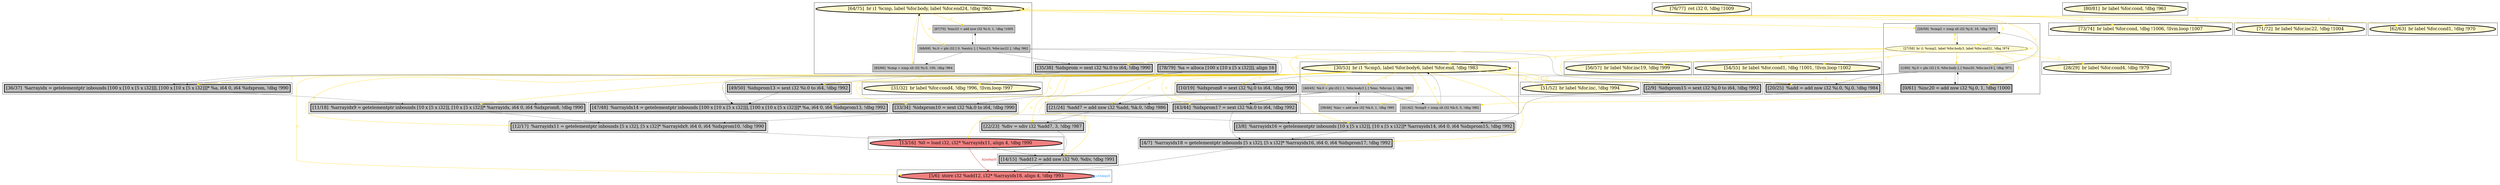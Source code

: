 
digraph G {



node189->node181 [style=solid,color=gold,label="C",penwidth=1.0,fontcolor=gold ]
node189->node199 [style=solid,color=gold,label="C",penwidth=1.0,fontcolor=gold ]
node207->node192 [style=solid,color=gold,label="C",penwidth=1.0,fontcolor=gold ]
node189->node179 [style=solid,color=gold,label="C",penwidth=1.0,fontcolor=gold ]
node189->node170 [style=solid,color=gold,label="C",penwidth=1.0,fontcolor=gold ]
node189->node180 [style=solid,color=gold,label="C",penwidth=1.0,fontcolor=gold ]
node179->node170 [style=solid,color=black,label="",penwidth=0.5,fontcolor=black ]
node182->node171 [style=solid,color=black,label="",penwidth=0.5,fontcolor=black ]
node205->node206 [style=solid,color=black,label="",penwidth=0.5,fontcolor=black ]
node191->node193 [style=solid,color=gold,label="C",penwidth=1.0,fontcolor=gold ]
node187->node190 [style=solid,color=black,label="",penwidth=0.5,fontcolor=black ]
node207->node191 [style=solid,color=gold,label="C",penwidth=1.0,fontcolor=gold ]
node206->node210 [style=solid,color=black,label="",penwidth=0.5,fontcolor=black ]
node189->node175 [style=solid,color=gold,label="C",penwidth=1.0,fontcolor=gold ]
node192->node191 [style=solid,color=black,label="",penwidth=0.5,fontcolor=black ]
node207->node207 [style=solid,color=gold,label="C",penwidth=1.0,fontcolor=gold ]
node188->node187 [style=solid,color=black,label="",penwidth=0.5,fontcolor=black ]
node206->node177 [style=solid,color=black,label="",penwidth=0.5,fontcolor=black ]
node173->node172 [style=solid,color=black,label="",penwidth=0.5,fontcolor=black ]
node191->node195 [style=solid,color=gold,label="C",penwidth=1.0,fontcolor=gold ]
node189->node176 [style=solid,color=gold,label="C",penwidth=1.0,fontcolor=gold ]
node187->node199 [style=solid,color=black,label="",penwidth=0.5,fontcolor=black ]
node193->node194 [style=solid,color=black,label="",penwidth=0.5,fontcolor=black ]
node191->node196 [style=solid,color=gold,label="C",penwidth=1.0,fontcolor=gold ]
node184->node184 [style=solid,color=dodgerblue,label="O|dep|0",penwidth=1.0,fontcolor=dodgerblue ]
node207->node194 [style=solid,color=gold,label="C",penwidth=1.0,fontcolor=gold ]
node174->node200 [style=solid,color=black,label="",penwidth=0.5,fontcolor=black ]
node189->node184 [style=solid,color=gold,label="C",penwidth=1.0,fontcolor=gold ]
node200->node181 [style=solid,color=black,label="",penwidth=0.5,fontcolor=black ]
node208->node207 [style=solid,color=black,label="",penwidth=0.5,fontcolor=black ]
node172->node171 [style=solid,color=black,label="",penwidth=0.5,fontcolor=black ]
node209->node200 [style=solid,color=black,label="",penwidth=0.5,fontcolor=black ]
node189->node174 [style=solid,color=gold,label="C",penwidth=1.0,fontcolor=gold ]
node189->node204 [style=solid,color=gold,label="C",penwidth=1.0,fontcolor=gold ]
node210->node183 [style=solid,color=black,label="",penwidth=0.5,fontcolor=black ]
node207->node205 [style=solid,color=gold,label="C",penwidth=1.0,fontcolor=gold ]
node175->node170 [style=solid,color=black,label="",penwidth=0.5,fontcolor=black ]
node191->node187 [style=solid,color=gold,label="C",penwidth=1.0,fontcolor=gold ]
node187->node176 [style=solid,color=black,label="",penwidth=0.5,fontcolor=black ]
node194->node177 [style=solid,color=black,label="",penwidth=0.5,fontcolor=black ]
node207->node201 [style=solid,color=gold,label="C",penwidth=1.0,fontcolor=gold ]
node189->node189 [style=solid,color=gold,label="C",penwidth=1.0,fontcolor=gold ]
node187->node188 [style=solid,color=black,label="",penwidth=0.5,fontcolor=black ]
node191->node178 [style=solid,color=gold,label="C",penwidth=1.0,fontcolor=gold ]
node189->node183 [style=solid,color=gold,label="C",penwidth=1.0,fontcolor=gold ]
node176->node175 [style=solid,color=black,label="",penwidth=0.5,fontcolor=black ]
node191->node189 [style=solid,color=gold,label="C",penwidth=1.0,fontcolor=gold ]
node170->node184 [style=solid,color=black,label="",penwidth=0.5,fontcolor=black ]
node189->node202 [style=solid,color=gold,label="C",penwidth=1.0,fontcolor=gold ]
node194->node173 [style=solid,color=black,label="",penwidth=0.5,fontcolor=black ]
node191->node194 [style=solid,color=gold,label="C",penwidth=1.0,fontcolor=gold ]
node206->node208 [style=solid,color=black,label="",penwidth=0.5,fontcolor=black ]
node189->node172 [style=solid,color=gold,label="C",penwidth=1.0,fontcolor=gold ]
node207->node197 [style=solid,color=gold,label="C",penwidth=1.0,fontcolor=gold ]
node194->node174 [style=solid,color=black,label="",penwidth=0.5,fontcolor=black ]
node187->node182 [style=solid,color=black,label="",penwidth=0.5,fontcolor=black ]
node194->node192 [style=solid,color=black,label="",penwidth=0.5,fontcolor=black ]
node177->node176 [style=solid,color=black,label="",penwidth=0.5,fontcolor=black ]
node191->node192 [style=solid,color=gold,label="C",penwidth=1.0,fontcolor=gold ]
node206->node205 [style=solid,color=black,label="",penwidth=0.5,fontcolor=black ]
node185->node183 [style=solid,color=black,label="",penwidth=0.5,fontcolor=black ]
node183->node172 [style=solid,color=black,label="",penwidth=0.5,fontcolor=black ]
node191->node191 [style=solid,color=gold,label="C",penwidth=1.0,fontcolor=gold ]
node190->node189 [style=solid,color=black,label="",penwidth=0.5,fontcolor=black ]
node171->node179 [style=solid,color=black,label="",penwidth=0.5,fontcolor=black ]
node189->node210 [style=solid,color=gold,label="C",penwidth=1.0,fontcolor=gold ]
node189->node190 [style=solid,color=gold,label="C",penwidth=1.0,fontcolor=gold ]
node191->node190 [style=solid,color=gold,label="C",penwidth=1.0,fontcolor=gold ]
node204->node209 [style=solid,color=black,label="",penwidth=0.5,fontcolor=black ]
node199->node181 [style=solid,color=black,label="",penwidth=0.5,fontcolor=black ]
node189->node200 [style=solid,color=gold,label="C",penwidth=1.0,fontcolor=gold ]
node185->node209 [style=solid,color=black,label="",penwidth=0.5,fontcolor=black ]
node207->node198 [style=solid,color=gold,label="C",penwidth=1.0,fontcolor=gold ]
node189->node209 [style=solid,color=gold,label="C",penwidth=1.0,fontcolor=gold ]
node194->node193 [style=solid,color=black,label="",penwidth=0.5,fontcolor=black ]
node189->node173 [style=solid,color=gold,label="C",penwidth=1.0,fontcolor=gold ]
node207->node206 [style=solid,color=gold,label="C",penwidth=1.0,fontcolor=gold ]
node189->node187 [style=solid,color=gold,label="C",penwidth=1.0,fontcolor=gold ]
node181->node184 [style=solid,color=black,label="",penwidth=0.5,fontcolor=black ]
node207->node208 [style=solid,color=gold,label="C",penwidth=1.0,fontcolor=gold ]
node189->node182 [style=solid,color=gold,label="C",penwidth=1.0,fontcolor=gold ]
node206->node204 [style=solid,color=black,label="",penwidth=0.5,fontcolor=black ]
node189->node188 [style=solid,color=gold,label="C",penwidth=1.0,fontcolor=gold ]
node189->node177 [style=solid,color=gold,label="C",penwidth=1.0,fontcolor=gold ]
node179->node184 [style=solid,color=firebrick3,label="A|indep|0",penwidth=1.0,fontcolor=firebrick3 ]
node189->node171 [style=solid,color=gold,label="C",penwidth=1.0,fontcolor=gold ]


subgraph cluster27 {


node203 [penwidth=3.0,fontsize=20,fillcolor=lemonchiffon,label="[76/77]  ret i32 0, !dbg !1009",shape=ellipse,style=filled ]



}

subgraph cluster28 {


node204 [penwidth=3.0,fontsize=20,fillcolor=grey,label="[49/50]  %idxprom13 = sext i32 %i.0 to i64, !dbg !992",shape=rectangle,style=filled ]



}

subgraph cluster26 {


node202 [penwidth=3.0,fontsize=20,fillcolor=lemonchiffon,label="[51/52]  br label %for.inc, !dbg !994",shape=ellipse,style=filled ]



}

subgraph cluster29 {


node208 [fillcolor=grey,label="[65/66]  %cmp = icmp slt i32 %i.0, 100, !dbg !964",shape=rectangle,style=filled ]
node207 [penwidth=3.0,fontsize=20,fillcolor=lemonchiffon,label="[64/75]  br i1 %cmp, label %for.body, label %for.end24, !dbg !965",shape=ellipse,style=filled ]
node205 [fillcolor=grey,label="[67/70]  %inc23 = add nsw i32 %i.0, 1, !dbg !1005",shape=rectangle,style=filled ]
node206 [fillcolor=grey,label="[68/69]  %i.0 = phi i32 [ 0, %entry ], [ %inc23, %for.inc22 ], !dbg !962",shape=rectangle,style=filled ]



}

subgraph cluster25 {


node201 [penwidth=3.0,fontsize=20,fillcolor=lemonchiffon,label="[73/74]  br label %for.cond, !dbg !1006, !llvm.loop !1007",shape=ellipse,style=filled ]



}

subgraph cluster24 {


node200 [penwidth=3.0,fontsize=20,fillcolor=grey,label="[3/8]  %arrayidx16 = getelementptr inbounds [10 x [5 x i32]], [10 x [5 x i32]]* %arrayidx14, i64 0, i64 %idxprom15, !dbg !992",shape=rectangle,style=filled ]



}

subgraph cluster22 {


node198 [penwidth=3.0,fontsize=20,fillcolor=lemonchiffon,label="[62/63]  br label %for.cond1, !dbg !970",shape=ellipse,style=filled ]



}

subgraph cluster20 {


node196 [penwidth=3.0,fontsize=20,fillcolor=lemonchiffon,label="[54/55]  br label %for.cond1, !dbg !1001, !llvm.loop !1002",shape=ellipse,style=filled ]



}

subgraph cluster18 {


node194 [fillcolor=grey,label="[1/60]  %j.0 = phi i32 [ 0, %for.body ], [ %inc20, %for.inc19 ], !dbg !971",shape=rectangle,style=filled ]
node193 [penwidth=3.0,fontsize=20,fillcolor=grey,label="[0/61]  %inc20 = add nsw i32 %j.0, 1, !dbg !1000",shape=rectangle,style=filled ]
node191 [fillcolor=lemonchiffon,label="[27/58]  br i1 %cmp2, label %for.body3, label %for.end21, !dbg !974",shape=ellipse,style=filled ]
node192 [fillcolor=grey,label="[26/59]  %cmp2 = icmp slt i32 %j.0, 10, !dbg !973",shape=rectangle,style=filled ]



}

subgraph cluster16 {


node186 [penwidth=3.0,fontsize=20,fillcolor=lemonchiffon,label="[80/81]  br label %for.cond, !dbg !961",shape=ellipse,style=filled ]



}

subgraph cluster17 {


node190 [fillcolor=grey,label="[41/42]  %cmp5 = icmp slt i32 %k.0, 5, !dbg !982",shape=rectangle,style=filled ]
node189 [penwidth=3.0,fontsize=20,fillcolor=lemonchiffon,label="[30/53]  br i1 %cmp5, label %for.body6, label %for.end, !dbg !983",shape=ellipse,style=filled ]
node187 [fillcolor=grey,label="[40/45]  %k.0 = phi i32 [ 1, %for.body3 ], [ %inc, %for.inc ], !dbg !980",shape=rectangle,style=filled ]
node188 [fillcolor=grey,label="[39/46]  %inc = add nsw i32 %k.0, 1, !dbg !995",shape=rectangle,style=filled ]



}

subgraph cluster4 {


node174 [penwidth=3.0,fontsize=20,fillcolor=grey,label="[2/9]  %idxprom15 = sext i32 %j.0 to i64, !dbg !992",shape=rectangle,style=filled ]



}

subgraph cluster3 {


node173 [penwidth=3.0,fontsize=20,fillcolor=grey,label="[10/19]  %idxprom8 = sext i32 %j.0 to i64, !dbg !990",shape=rectangle,style=filled ]



}

subgraph cluster2 {


node172 [penwidth=3.0,fontsize=20,fillcolor=grey,label="[11/18]  %arrayidx9 = getelementptr inbounds [10 x [5 x i32]], [10 x [5 x i32]]* %arrayidx, i64 0, i64 %idxprom8, !dbg !990",shape=rectangle,style=filled ]



}

subgraph cluster1 {


node171 [penwidth=3.0,fontsize=20,fillcolor=grey,label="[12/17]  %arrayidx11 = getelementptr inbounds [5 x i32], [5 x i32]* %arrayidx9, i64 0, i64 %idxprom10, !dbg !990",shape=rectangle,style=filled ]



}

subgraph cluster12 {


node182 [penwidth=3.0,fontsize=20,fillcolor=grey,label="[33/34]  %idxprom10 = sext i32 %k.0 to i64, !dbg !990",shape=rectangle,style=filled ]



}

subgraph cluster5 {


node175 [penwidth=3.0,fontsize=20,fillcolor=grey,label="[22/23]  %div = sdiv i32 %add7, 3, !dbg !987",shape=rectangle,style=filled ]



}

subgraph cluster0 {


node170 [penwidth=3.0,fontsize=20,fillcolor=grey,label="[14/15]  %add12 = add nsw i32 %0, %div, !dbg !991",shape=rectangle,style=filled ]



}

subgraph cluster31 {


node210 [penwidth=3.0,fontsize=20,fillcolor=grey,label="[35/38]  %idxprom = sext i32 %i.0 to i64, !dbg !990",shape=rectangle,style=filled ]



}

subgraph cluster30 {


node209 [penwidth=3.0,fontsize=20,fillcolor=grey,label="[47/48]  %arrayidx14 = getelementptr inbounds [100 x [10 x [5 x i32]]], [100 x [10 x [5 x i32]]]* %a, i64 0, i64 %idxprom13, !dbg !992",shape=rectangle,style=filled ]



}

subgraph cluster6 {


node176 [penwidth=3.0,fontsize=20,fillcolor=grey,label="[21/24]  %add7 = add nsw i32 %add, %k.0, !dbg !986",shape=rectangle,style=filled ]



}

subgraph cluster14 {


node184 [penwidth=3.0,fontsize=20,fillcolor=lightcoral,label="[5/6]  store i32 %add12, i32* %arrayidx18, align 4, !dbg !993",shape=ellipse,style=filled ]



}

subgraph cluster7 {


node177 [penwidth=3.0,fontsize=20,fillcolor=grey,label="[20/25]  %add = add nsw i32 %i.0, %j.0, !dbg !984",shape=rectangle,style=filled ]



}

subgraph cluster23 {


node199 [penwidth=3.0,fontsize=20,fillcolor=grey,label="[43/44]  %idxprom17 = sext i32 %k.0 to i64, !dbg !992",shape=rectangle,style=filled ]



}

subgraph cluster8 {


node178 [penwidth=3.0,fontsize=20,fillcolor=lemonchiffon,label="[28/29]  br label %for.cond4, !dbg !979",shape=ellipse,style=filled ]



}

subgraph cluster21 {


node197 [penwidth=3.0,fontsize=20,fillcolor=lemonchiffon,label="[71/72]  br label %for.inc22, !dbg !1004",shape=ellipse,style=filled ]



}

subgraph cluster9 {


node179 [penwidth=3.0,fontsize=20,fillcolor=lightcoral,label="[13/16]  %0 = load i32, i32* %arrayidx11, align 4, !dbg !990",shape=ellipse,style=filled ]



}

subgraph cluster19 {


node195 [penwidth=3.0,fontsize=20,fillcolor=lemonchiffon,label="[56/57]  br label %for.inc19, !dbg !999",shape=ellipse,style=filled ]



}

subgraph cluster10 {


node180 [penwidth=3.0,fontsize=20,fillcolor=lemonchiffon,label="[31/32]  br label %for.cond4, !dbg !996, !llvm.loop !997",shape=ellipse,style=filled ]



}

subgraph cluster11 {


node181 [penwidth=3.0,fontsize=20,fillcolor=grey,label="[4/7]  %arrayidx18 = getelementptr inbounds [5 x i32], [5 x i32]* %arrayidx16, i64 0, i64 %idxprom17, !dbg !992",shape=rectangle,style=filled ]



}

subgraph cluster13 {


node183 [penwidth=3.0,fontsize=20,fillcolor=grey,label="[36/37]  %arrayidx = getelementptr inbounds [100 x [10 x [5 x i32]]], [100 x [10 x [5 x i32]]]* %a, i64 0, i64 %idxprom, !dbg !990",shape=rectangle,style=filled ]



}

subgraph cluster15 {


node185 [penwidth=3.0,fontsize=20,fillcolor=grey,label="[78/79]  %a = alloca [100 x [10 x [5 x i32]]], align 16",shape=rectangle,style=filled ]



}

}
